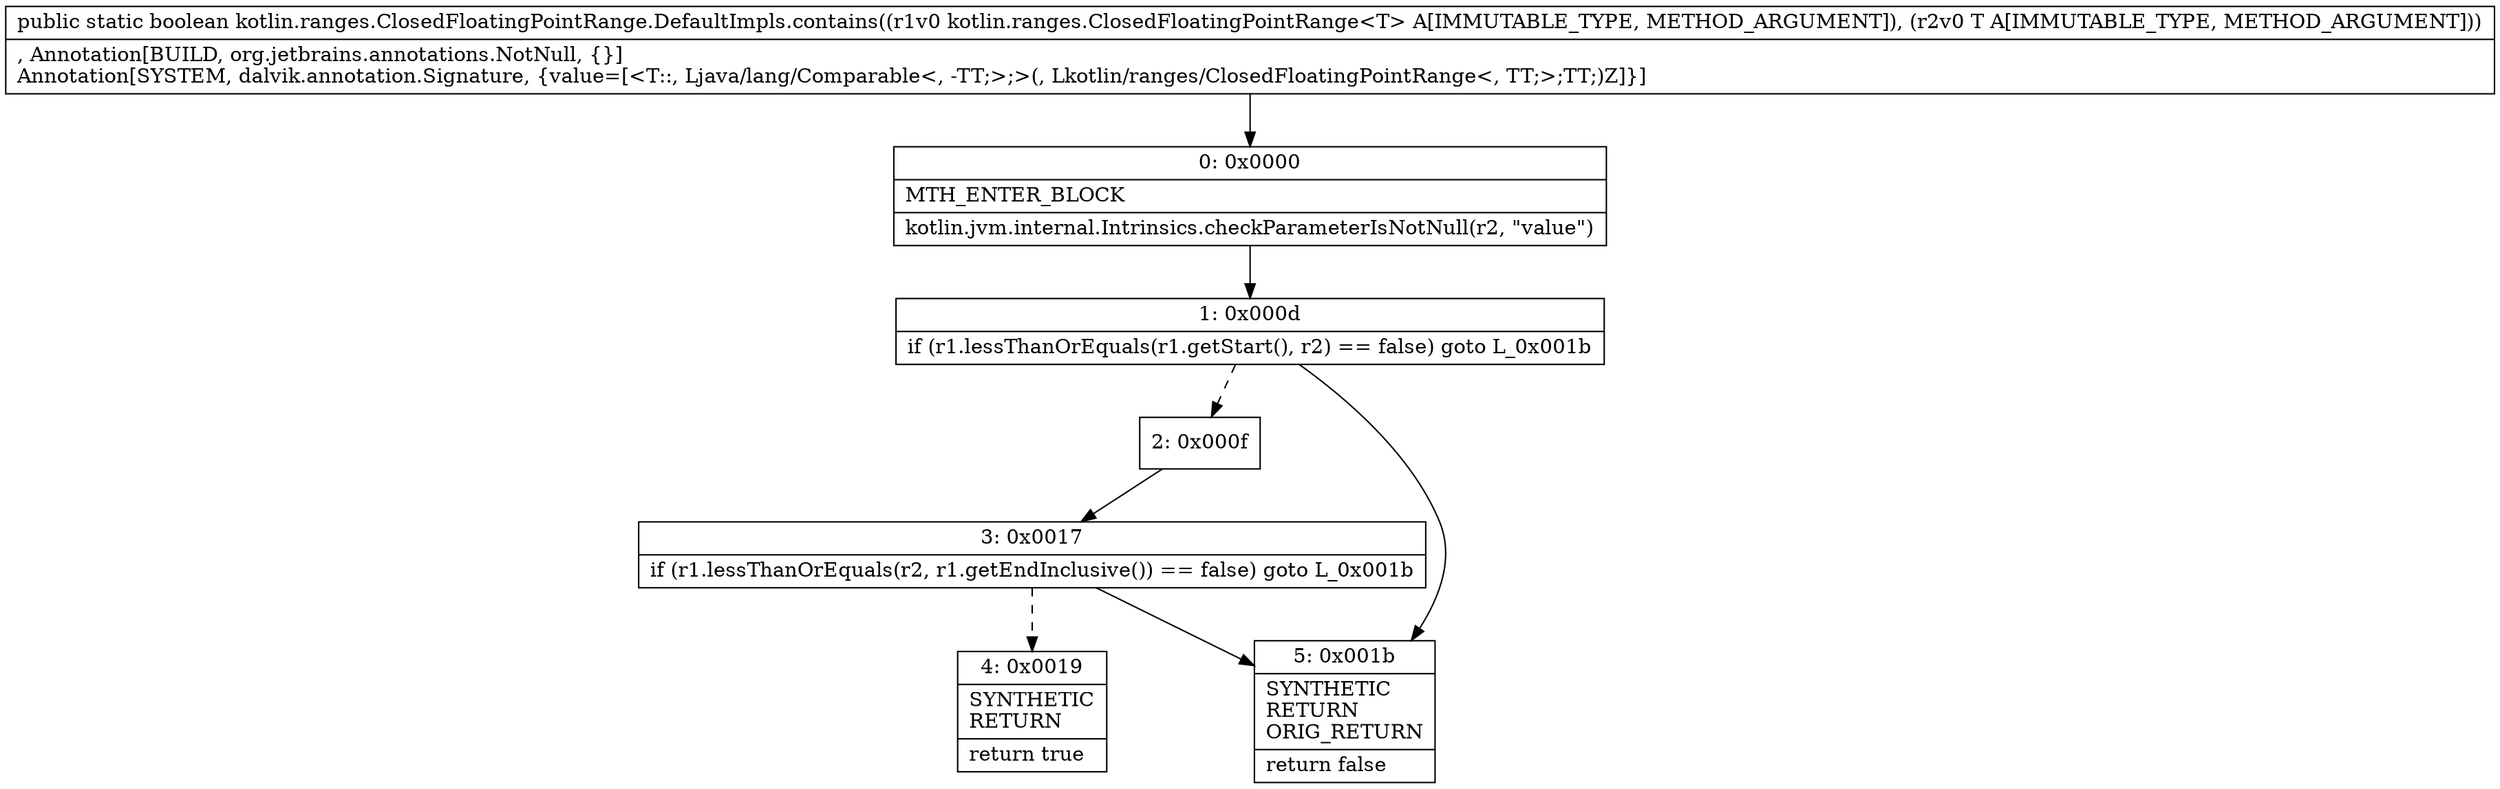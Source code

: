 digraph "CFG forkotlin.ranges.ClosedFloatingPointRange.DefaultImpls.contains(Lkotlin\/ranges\/ClosedFloatingPointRange;Ljava\/lang\/Comparable;)Z" {
Node_0 [shape=record,label="{0\:\ 0x0000|MTH_ENTER_BLOCK\l|kotlin.jvm.internal.Intrinsics.checkParameterIsNotNull(r2, \"value\")\l}"];
Node_1 [shape=record,label="{1\:\ 0x000d|if (r1.lessThanOrEquals(r1.getStart(), r2) == false) goto L_0x001b\l}"];
Node_2 [shape=record,label="{2\:\ 0x000f}"];
Node_3 [shape=record,label="{3\:\ 0x0017|if (r1.lessThanOrEquals(r2, r1.getEndInclusive()) == false) goto L_0x001b\l}"];
Node_4 [shape=record,label="{4\:\ 0x0019|SYNTHETIC\lRETURN\l|return true\l}"];
Node_5 [shape=record,label="{5\:\ 0x001b|SYNTHETIC\lRETURN\lORIG_RETURN\l|return false\l}"];
MethodNode[shape=record,label="{public static boolean kotlin.ranges.ClosedFloatingPointRange.DefaultImpls.contains((r1v0 kotlin.ranges.ClosedFloatingPointRange\<T\> A[IMMUTABLE_TYPE, METHOD_ARGUMENT]), (r2v0 T A[IMMUTABLE_TYPE, METHOD_ARGUMENT]))  | , Annotation[BUILD, org.jetbrains.annotations.NotNull, \{\}]\lAnnotation[SYSTEM, dalvik.annotation.Signature, \{value=[\<T::, Ljava\/lang\/Comparable\<, \-TT;\>;\>(, Lkotlin\/ranges\/ClosedFloatingPointRange\<, TT;\>;TT;)Z]\}]\l}"];
MethodNode -> Node_0;
Node_0 -> Node_1;
Node_1 -> Node_2[style=dashed];
Node_1 -> Node_5;
Node_2 -> Node_3;
Node_3 -> Node_4[style=dashed];
Node_3 -> Node_5;
}

